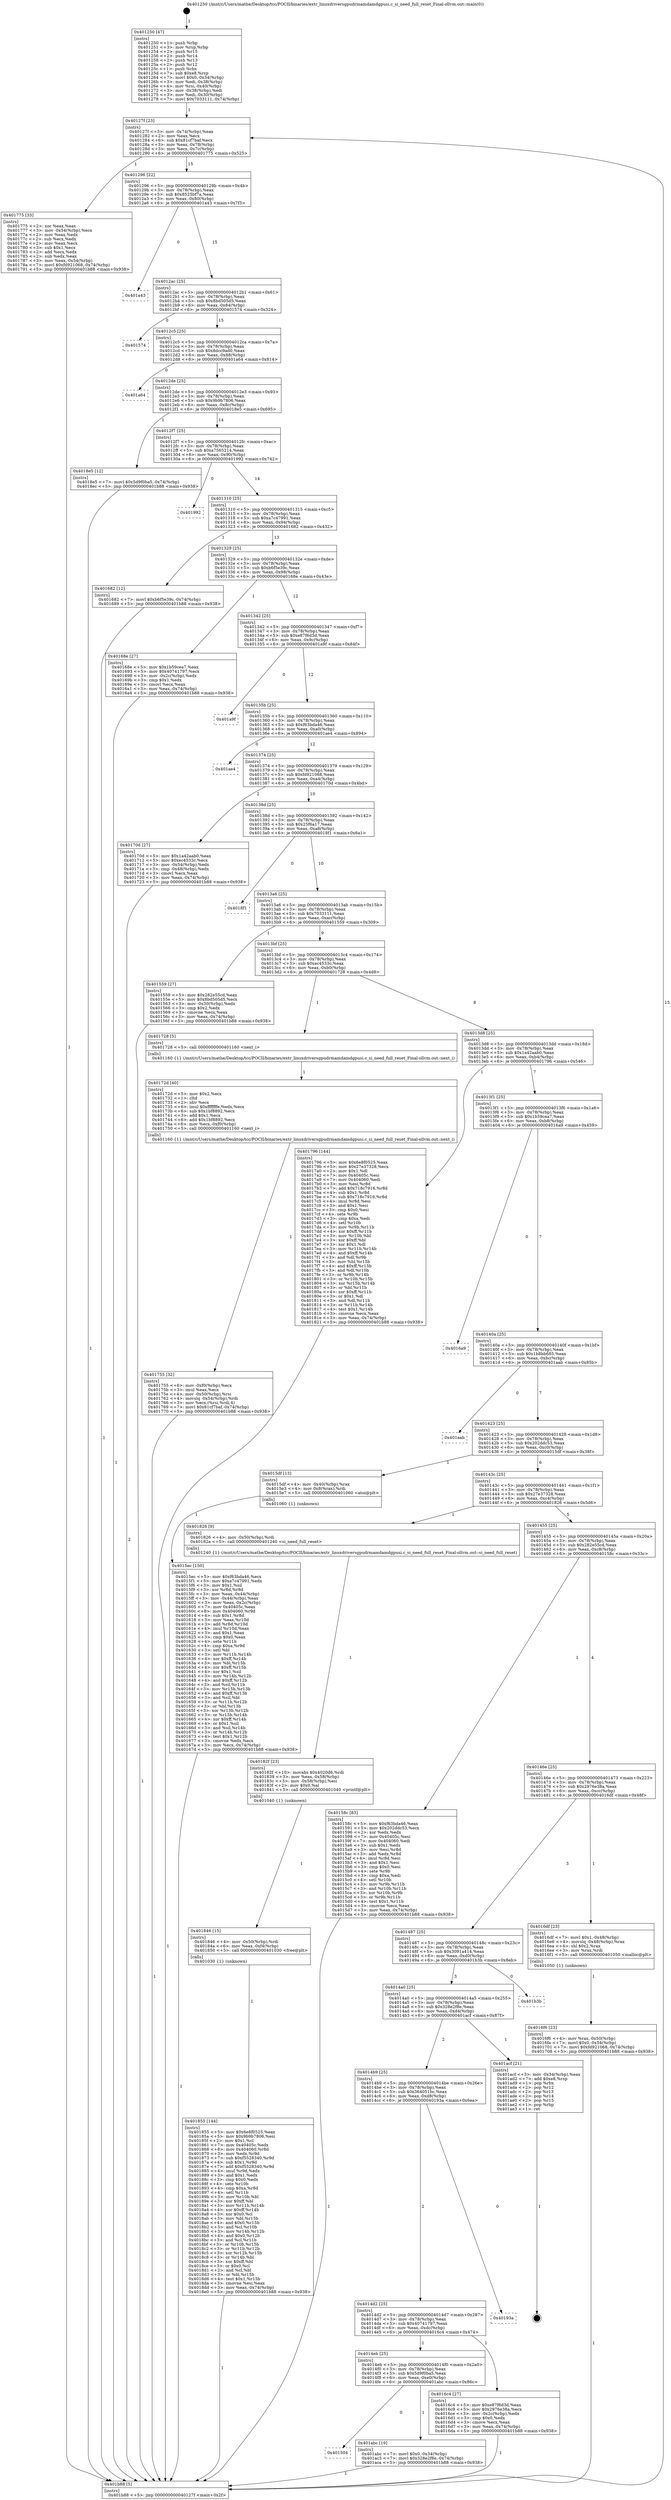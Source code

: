 digraph "0x401250" {
  label = "0x401250 (/mnt/c/Users/mathe/Desktop/tcc/POCII/binaries/extr_linuxdriversgpudrmamdamdgpusi.c_si_need_full_reset_Final-ollvm.out::main(0))"
  labelloc = "t"
  node[shape=record]

  Entry [label="",width=0.3,height=0.3,shape=circle,fillcolor=black,style=filled]
  "0x40127f" [label="{
     0x40127f [23]\l
     | [instrs]\l
     &nbsp;&nbsp;0x40127f \<+3\>: mov -0x74(%rbp),%eax\l
     &nbsp;&nbsp;0x401282 \<+2\>: mov %eax,%ecx\l
     &nbsp;&nbsp;0x401284 \<+6\>: sub $0x81cf7baf,%ecx\l
     &nbsp;&nbsp;0x40128a \<+3\>: mov %eax,-0x78(%rbp)\l
     &nbsp;&nbsp;0x40128d \<+3\>: mov %ecx,-0x7c(%rbp)\l
     &nbsp;&nbsp;0x401290 \<+6\>: je 0000000000401775 \<main+0x525\>\l
  }"]
  "0x401775" [label="{
     0x401775 [33]\l
     | [instrs]\l
     &nbsp;&nbsp;0x401775 \<+2\>: xor %eax,%eax\l
     &nbsp;&nbsp;0x401777 \<+3\>: mov -0x54(%rbp),%ecx\l
     &nbsp;&nbsp;0x40177a \<+2\>: mov %eax,%edx\l
     &nbsp;&nbsp;0x40177c \<+2\>: sub %ecx,%edx\l
     &nbsp;&nbsp;0x40177e \<+2\>: mov %eax,%ecx\l
     &nbsp;&nbsp;0x401780 \<+3\>: sub $0x1,%ecx\l
     &nbsp;&nbsp;0x401783 \<+2\>: add %ecx,%edx\l
     &nbsp;&nbsp;0x401785 \<+2\>: sub %edx,%eax\l
     &nbsp;&nbsp;0x401787 \<+3\>: mov %eax,-0x54(%rbp)\l
     &nbsp;&nbsp;0x40178a \<+7\>: movl $0xfd921068,-0x74(%rbp)\l
     &nbsp;&nbsp;0x401791 \<+5\>: jmp 0000000000401b88 \<main+0x938\>\l
  }"]
  "0x401296" [label="{
     0x401296 [22]\l
     | [instrs]\l
     &nbsp;&nbsp;0x401296 \<+5\>: jmp 000000000040129b \<main+0x4b\>\l
     &nbsp;&nbsp;0x40129b \<+3\>: mov -0x78(%rbp),%eax\l
     &nbsp;&nbsp;0x40129e \<+5\>: sub $0x8525bf7a,%eax\l
     &nbsp;&nbsp;0x4012a3 \<+3\>: mov %eax,-0x80(%rbp)\l
     &nbsp;&nbsp;0x4012a6 \<+6\>: je 0000000000401a43 \<main+0x7f3\>\l
  }"]
  Exit [label="",width=0.3,height=0.3,shape=circle,fillcolor=black,style=filled,peripheries=2]
  "0x401a43" [label="{
     0x401a43\l
  }", style=dashed]
  "0x4012ac" [label="{
     0x4012ac [25]\l
     | [instrs]\l
     &nbsp;&nbsp;0x4012ac \<+5\>: jmp 00000000004012b1 \<main+0x61\>\l
     &nbsp;&nbsp;0x4012b1 \<+3\>: mov -0x78(%rbp),%eax\l
     &nbsp;&nbsp;0x4012b4 \<+5\>: sub $0x8bd505d5,%eax\l
     &nbsp;&nbsp;0x4012b9 \<+6\>: mov %eax,-0x84(%rbp)\l
     &nbsp;&nbsp;0x4012bf \<+6\>: je 0000000000401574 \<main+0x324\>\l
  }"]
  "0x401504" [label="{
     0x401504\l
  }", style=dashed]
  "0x401574" [label="{
     0x401574\l
  }", style=dashed]
  "0x4012c5" [label="{
     0x4012c5 [25]\l
     | [instrs]\l
     &nbsp;&nbsp;0x4012c5 \<+5\>: jmp 00000000004012ca \<main+0x7a\>\l
     &nbsp;&nbsp;0x4012ca \<+3\>: mov -0x78(%rbp),%eax\l
     &nbsp;&nbsp;0x4012cd \<+5\>: sub $0x8dcc9ad0,%eax\l
     &nbsp;&nbsp;0x4012d2 \<+6\>: mov %eax,-0x88(%rbp)\l
     &nbsp;&nbsp;0x4012d8 \<+6\>: je 0000000000401a64 \<main+0x814\>\l
  }"]
  "0x401abc" [label="{
     0x401abc [19]\l
     | [instrs]\l
     &nbsp;&nbsp;0x401abc \<+7\>: movl $0x0,-0x34(%rbp)\l
     &nbsp;&nbsp;0x401ac3 \<+7\>: movl $0x328e2f8e,-0x74(%rbp)\l
     &nbsp;&nbsp;0x401aca \<+5\>: jmp 0000000000401b88 \<main+0x938\>\l
  }"]
  "0x401a64" [label="{
     0x401a64\l
  }", style=dashed]
  "0x4012de" [label="{
     0x4012de [25]\l
     | [instrs]\l
     &nbsp;&nbsp;0x4012de \<+5\>: jmp 00000000004012e3 \<main+0x93\>\l
     &nbsp;&nbsp;0x4012e3 \<+3\>: mov -0x78(%rbp),%eax\l
     &nbsp;&nbsp;0x4012e6 \<+5\>: sub $0x9b9b7806,%eax\l
     &nbsp;&nbsp;0x4012eb \<+6\>: mov %eax,-0x8c(%rbp)\l
     &nbsp;&nbsp;0x4012f1 \<+6\>: je 00000000004018e5 \<main+0x695\>\l
  }"]
  "0x401855" [label="{
     0x401855 [144]\l
     | [instrs]\l
     &nbsp;&nbsp;0x401855 \<+5\>: mov $0x6e8f0525,%eax\l
     &nbsp;&nbsp;0x40185a \<+5\>: mov $0x9b9b7806,%esi\l
     &nbsp;&nbsp;0x40185f \<+2\>: mov $0x1,%cl\l
     &nbsp;&nbsp;0x401861 \<+7\>: mov 0x40405c,%edx\l
     &nbsp;&nbsp;0x401868 \<+8\>: mov 0x404060,%r8d\l
     &nbsp;&nbsp;0x401870 \<+3\>: mov %edx,%r9d\l
     &nbsp;&nbsp;0x401873 \<+7\>: sub $0xf5528340,%r9d\l
     &nbsp;&nbsp;0x40187a \<+4\>: sub $0x1,%r9d\l
     &nbsp;&nbsp;0x40187e \<+7\>: add $0xf5528340,%r9d\l
     &nbsp;&nbsp;0x401885 \<+4\>: imul %r9d,%edx\l
     &nbsp;&nbsp;0x401889 \<+3\>: and $0x1,%edx\l
     &nbsp;&nbsp;0x40188c \<+3\>: cmp $0x0,%edx\l
     &nbsp;&nbsp;0x40188f \<+4\>: sete %r10b\l
     &nbsp;&nbsp;0x401893 \<+4\>: cmp $0xa,%r8d\l
     &nbsp;&nbsp;0x401897 \<+4\>: setl %r11b\l
     &nbsp;&nbsp;0x40189b \<+3\>: mov %r10b,%bl\l
     &nbsp;&nbsp;0x40189e \<+3\>: xor $0xff,%bl\l
     &nbsp;&nbsp;0x4018a1 \<+3\>: mov %r11b,%r14b\l
     &nbsp;&nbsp;0x4018a4 \<+4\>: xor $0xff,%r14b\l
     &nbsp;&nbsp;0x4018a8 \<+3\>: xor $0x0,%cl\l
     &nbsp;&nbsp;0x4018ab \<+3\>: mov %bl,%r15b\l
     &nbsp;&nbsp;0x4018ae \<+4\>: and $0x0,%r15b\l
     &nbsp;&nbsp;0x4018b2 \<+3\>: and %cl,%r10b\l
     &nbsp;&nbsp;0x4018b5 \<+3\>: mov %r14b,%r12b\l
     &nbsp;&nbsp;0x4018b8 \<+4\>: and $0x0,%r12b\l
     &nbsp;&nbsp;0x4018bc \<+3\>: and %cl,%r11b\l
     &nbsp;&nbsp;0x4018bf \<+3\>: or %r10b,%r15b\l
     &nbsp;&nbsp;0x4018c2 \<+3\>: or %r11b,%r12b\l
     &nbsp;&nbsp;0x4018c5 \<+3\>: xor %r12b,%r15b\l
     &nbsp;&nbsp;0x4018c8 \<+3\>: or %r14b,%bl\l
     &nbsp;&nbsp;0x4018cb \<+3\>: xor $0xff,%bl\l
     &nbsp;&nbsp;0x4018ce \<+3\>: or $0x0,%cl\l
     &nbsp;&nbsp;0x4018d1 \<+2\>: and %cl,%bl\l
     &nbsp;&nbsp;0x4018d3 \<+3\>: or %bl,%r15b\l
     &nbsp;&nbsp;0x4018d6 \<+4\>: test $0x1,%r15b\l
     &nbsp;&nbsp;0x4018da \<+3\>: cmovne %esi,%eax\l
     &nbsp;&nbsp;0x4018dd \<+3\>: mov %eax,-0x74(%rbp)\l
     &nbsp;&nbsp;0x4018e0 \<+5\>: jmp 0000000000401b88 \<main+0x938\>\l
  }"]
  "0x4018e5" [label="{
     0x4018e5 [12]\l
     | [instrs]\l
     &nbsp;&nbsp;0x4018e5 \<+7\>: movl $0x5d9f0ba5,-0x74(%rbp)\l
     &nbsp;&nbsp;0x4018ec \<+5\>: jmp 0000000000401b88 \<main+0x938\>\l
  }"]
  "0x4012f7" [label="{
     0x4012f7 [25]\l
     | [instrs]\l
     &nbsp;&nbsp;0x4012f7 \<+5\>: jmp 00000000004012fc \<main+0xac\>\l
     &nbsp;&nbsp;0x4012fc \<+3\>: mov -0x78(%rbp),%eax\l
     &nbsp;&nbsp;0x4012ff \<+5\>: sub $0xa7565214,%eax\l
     &nbsp;&nbsp;0x401304 \<+6\>: mov %eax,-0x90(%rbp)\l
     &nbsp;&nbsp;0x40130a \<+6\>: je 0000000000401992 \<main+0x742\>\l
  }"]
  "0x401846" [label="{
     0x401846 [15]\l
     | [instrs]\l
     &nbsp;&nbsp;0x401846 \<+4\>: mov -0x50(%rbp),%rdi\l
     &nbsp;&nbsp;0x40184a \<+6\>: mov %eax,-0xf4(%rbp)\l
     &nbsp;&nbsp;0x401850 \<+5\>: call 0000000000401030 \<free@plt\>\l
     | [calls]\l
     &nbsp;&nbsp;0x401030 \{1\} (unknown)\l
  }"]
  "0x401992" [label="{
     0x401992\l
  }", style=dashed]
  "0x401310" [label="{
     0x401310 [25]\l
     | [instrs]\l
     &nbsp;&nbsp;0x401310 \<+5\>: jmp 0000000000401315 \<main+0xc5\>\l
     &nbsp;&nbsp;0x401315 \<+3\>: mov -0x78(%rbp),%eax\l
     &nbsp;&nbsp;0x401318 \<+5\>: sub $0xa7c47991,%eax\l
     &nbsp;&nbsp;0x40131d \<+6\>: mov %eax,-0x94(%rbp)\l
     &nbsp;&nbsp;0x401323 \<+6\>: je 0000000000401682 \<main+0x432\>\l
  }"]
  "0x40182f" [label="{
     0x40182f [23]\l
     | [instrs]\l
     &nbsp;&nbsp;0x40182f \<+10\>: movabs $0x4020d6,%rdi\l
     &nbsp;&nbsp;0x401839 \<+3\>: mov %eax,-0x58(%rbp)\l
     &nbsp;&nbsp;0x40183c \<+3\>: mov -0x58(%rbp),%esi\l
     &nbsp;&nbsp;0x40183f \<+2\>: mov $0x0,%al\l
     &nbsp;&nbsp;0x401841 \<+5\>: call 0000000000401040 \<printf@plt\>\l
     | [calls]\l
     &nbsp;&nbsp;0x401040 \{1\} (unknown)\l
  }"]
  "0x401682" [label="{
     0x401682 [12]\l
     | [instrs]\l
     &nbsp;&nbsp;0x401682 \<+7\>: movl $0xb6f5e39c,-0x74(%rbp)\l
     &nbsp;&nbsp;0x401689 \<+5\>: jmp 0000000000401b88 \<main+0x938\>\l
  }"]
  "0x401329" [label="{
     0x401329 [25]\l
     | [instrs]\l
     &nbsp;&nbsp;0x401329 \<+5\>: jmp 000000000040132e \<main+0xde\>\l
     &nbsp;&nbsp;0x40132e \<+3\>: mov -0x78(%rbp),%eax\l
     &nbsp;&nbsp;0x401331 \<+5\>: sub $0xb6f5e39c,%eax\l
     &nbsp;&nbsp;0x401336 \<+6\>: mov %eax,-0x98(%rbp)\l
     &nbsp;&nbsp;0x40133c \<+6\>: je 000000000040168e \<main+0x43e\>\l
  }"]
  "0x401755" [label="{
     0x401755 [32]\l
     | [instrs]\l
     &nbsp;&nbsp;0x401755 \<+6\>: mov -0xf0(%rbp),%ecx\l
     &nbsp;&nbsp;0x40175b \<+3\>: imul %eax,%ecx\l
     &nbsp;&nbsp;0x40175e \<+4\>: mov -0x50(%rbp),%rsi\l
     &nbsp;&nbsp;0x401762 \<+4\>: movslq -0x54(%rbp),%rdi\l
     &nbsp;&nbsp;0x401766 \<+3\>: mov %ecx,(%rsi,%rdi,4)\l
     &nbsp;&nbsp;0x401769 \<+7\>: movl $0x81cf7baf,-0x74(%rbp)\l
     &nbsp;&nbsp;0x401770 \<+5\>: jmp 0000000000401b88 \<main+0x938\>\l
  }"]
  "0x40168e" [label="{
     0x40168e [27]\l
     | [instrs]\l
     &nbsp;&nbsp;0x40168e \<+5\>: mov $0x1b59cea7,%eax\l
     &nbsp;&nbsp;0x401693 \<+5\>: mov $0x40741797,%ecx\l
     &nbsp;&nbsp;0x401698 \<+3\>: mov -0x2c(%rbp),%edx\l
     &nbsp;&nbsp;0x40169b \<+3\>: cmp $0x1,%edx\l
     &nbsp;&nbsp;0x40169e \<+3\>: cmovl %ecx,%eax\l
     &nbsp;&nbsp;0x4016a1 \<+3\>: mov %eax,-0x74(%rbp)\l
     &nbsp;&nbsp;0x4016a4 \<+5\>: jmp 0000000000401b88 \<main+0x938\>\l
  }"]
  "0x401342" [label="{
     0x401342 [25]\l
     | [instrs]\l
     &nbsp;&nbsp;0x401342 \<+5\>: jmp 0000000000401347 \<main+0xf7\>\l
     &nbsp;&nbsp;0x401347 \<+3\>: mov -0x78(%rbp),%eax\l
     &nbsp;&nbsp;0x40134a \<+5\>: sub $0xe87f6d3d,%eax\l
     &nbsp;&nbsp;0x40134f \<+6\>: mov %eax,-0x9c(%rbp)\l
     &nbsp;&nbsp;0x401355 \<+6\>: je 0000000000401a9f \<main+0x84f\>\l
  }"]
  "0x40172d" [label="{
     0x40172d [40]\l
     | [instrs]\l
     &nbsp;&nbsp;0x40172d \<+5\>: mov $0x2,%ecx\l
     &nbsp;&nbsp;0x401732 \<+1\>: cltd\l
     &nbsp;&nbsp;0x401733 \<+2\>: idiv %ecx\l
     &nbsp;&nbsp;0x401735 \<+6\>: imul $0xfffffffe,%edx,%ecx\l
     &nbsp;&nbsp;0x40173b \<+6\>: sub $0x1bf8892,%ecx\l
     &nbsp;&nbsp;0x401741 \<+3\>: add $0x1,%ecx\l
     &nbsp;&nbsp;0x401744 \<+6\>: add $0x1bf8892,%ecx\l
     &nbsp;&nbsp;0x40174a \<+6\>: mov %ecx,-0xf0(%rbp)\l
     &nbsp;&nbsp;0x401750 \<+5\>: call 0000000000401160 \<next_i\>\l
     | [calls]\l
     &nbsp;&nbsp;0x401160 \{1\} (/mnt/c/Users/mathe/Desktop/tcc/POCII/binaries/extr_linuxdriversgpudrmamdamdgpusi.c_si_need_full_reset_Final-ollvm.out::next_i)\l
  }"]
  "0x401a9f" [label="{
     0x401a9f\l
  }", style=dashed]
  "0x40135b" [label="{
     0x40135b [25]\l
     | [instrs]\l
     &nbsp;&nbsp;0x40135b \<+5\>: jmp 0000000000401360 \<main+0x110\>\l
     &nbsp;&nbsp;0x401360 \<+3\>: mov -0x78(%rbp),%eax\l
     &nbsp;&nbsp;0x401363 \<+5\>: sub $0xf63bda46,%eax\l
     &nbsp;&nbsp;0x401368 \<+6\>: mov %eax,-0xa0(%rbp)\l
     &nbsp;&nbsp;0x40136e \<+6\>: je 0000000000401ae4 \<main+0x894\>\l
  }"]
  "0x4016f6" [label="{
     0x4016f6 [23]\l
     | [instrs]\l
     &nbsp;&nbsp;0x4016f6 \<+4\>: mov %rax,-0x50(%rbp)\l
     &nbsp;&nbsp;0x4016fa \<+7\>: movl $0x0,-0x54(%rbp)\l
     &nbsp;&nbsp;0x401701 \<+7\>: movl $0xfd921068,-0x74(%rbp)\l
     &nbsp;&nbsp;0x401708 \<+5\>: jmp 0000000000401b88 \<main+0x938\>\l
  }"]
  "0x401ae4" [label="{
     0x401ae4\l
  }", style=dashed]
  "0x401374" [label="{
     0x401374 [25]\l
     | [instrs]\l
     &nbsp;&nbsp;0x401374 \<+5\>: jmp 0000000000401379 \<main+0x129\>\l
     &nbsp;&nbsp;0x401379 \<+3\>: mov -0x78(%rbp),%eax\l
     &nbsp;&nbsp;0x40137c \<+5\>: sub $0xfd921068,%eax\l
     &nbsp;&nbsp;0x401381 \<+6\>: mov %eax,-0xa4(%rbp)\l
     &nbsp;&nbsp;0x401387 \<+6\>: je 000000000040170d \<main+0x4bd\>\l
  }"]
  "0x4014eb" [label="{
     0x4014eb [25]\l
     | [instrs]\l
     &nbsp;&nbsp;0x4014eb \<+5\>: jmp 00000000004014f0 \<main+0x2a0\>\l
     &nbsp;&nbsp;0x4014f0 \<+3\>: mov -0x78(%rbp),%eax\l
     &nbsp;&nbsp;0x4014f3 \<+5\>: sub $0x5d9f0ba5,%eax\l
     &nbsp;&nbsp;0x4014f8 \<+6\>: mov %eax,-0xe0(%rbp)\l
     &nbsp;&nbsp;0x4014fe \<+6\>: je 0000000000401abc \<main+0x86c\>\l
  }"]
  "0x40170d" [label="{
     0x40170d [27]\l
     | [instrs]\l
     &nbsp;&nbsp;0x40170d \<+5\>: mov $0x1a42aab0,%eax\l
     &nbsp;&nbsp;0x401712 \<+5\>: mov $0xec4533c,%ecx\l
     &nbsp;&nbsp;0x401717 \<+3\>: mov -0x54(%rbp),%edx\l
     &nbsp;&nbsp;0x40171a \<+3\>: cmp -0x48(%rbp),%edx\l
     &nbsp;&nbsp;0x40171d \<+3\>: cmovl %ecx,%eax\l
     &nbsp;&nbsp;0x401720 \<+3\>: mov %eax,-0x74(%rbp)\l
     &nbsp;&nbsp;0x401723 \<+5\>: jmp 0000000000401b88 \<main+0x938\>\l
  }"]
  "0x40138d" [label="{
     0x40138d [25]\l
     | [instrs]\l
     &nbsp;&nbsp;0x40138d \<+5\>: jmp 0000000000401392 \<main+0x142\>\l
     &nbsp;&nbsp;0x401392 \<+3\>: mov -0x78(%rbp),%eax\l
     &nbsp;&nbsp;0x401395 \<+5\>: sub $0x25f6a17,%eax\l
     &nbsp;&nbsp;0x40139a \<+6\>: mov %eax,-0xa8(%rbp)\l
     &nbsp;&nbsp;0x4013a0 \<+6\>: je 00000000004018f1 \<main+0x6a1\>\l
  }"]
  "0x4016c4" [label="{
     0x4016c4 [27]\l
     | [instrs]\l
     &nbsp;&nbsp;0x4016c4 \<+5\>: mov $0xe87f6d3d,%eax\l
     &nbsp;&nbsp;0x4016c9 \<+5\>: mov $0x2976e38a,%ecx\l
     &nbsp;&nbsp;0x4016ce \<+3\>: mov -0x2c(%rbp),%edx\l
     &nbsp;&nbsp;0x4016d1 \<+3\>: cmp $0x0,%edx\l
     &nbsp;&nbsp;0x4016d4 \<+3\>: cmove %ecx,%eax\l
     &nbsp;&nbsp;0x4016d7 \<+3\>: mov %eax,-0x74(%rbp)\l
     &nbsp;&nbsp;0x4016da \<+5\>: jmp 0000000000401b88 \<main+0x938\>\l
  }"]
  "0x4018f1" [label="{
     0x4018f1\l
  }", style=dashed]
  "0x4013a6" [label="{
     0x4013a6 [25]\l
     | [instrs]\l
     &nbsp;&nbsp;0x4013a6 \<+5\>: jmp 00000000004013ab \<main+0x15b\>\l
     &nbsp;&nbsp;0x4013ab \<+3\>: mov -0x78(%rbp),%eax\l
     &nbsp;&nbsp;0x4013ae \<+5\>: sub $0x7033111,%eax\l
     &nbsp;&nbsp;0x4013b3 \<+6\>: mov %eax,-0xac(%rbp)\l
     &nbsp;&nbsp;0x4013b9 \<+6\>: je 0000000000401559 \<main+0x309\>\l
  }"]
  "0x4014d2" [label="{
     0x4014d2 [25]\l
     | [instrs]\l
     &nbsp;&nbsp;0x4014d2 \<+5\>: jmp 00000000004014d7 \<main+0x287\>\l
     &nbsp;&nbsp;0x4014d7 \<+3\>: mov -0x78(%rbp),%eax\l
     &nbsp;&nbsp;0x4014da \<+5\>: sub $0x40741797,%eax\l
     &nbsp;&nbsp;0x4014df \<+6\>: mov %eax,-0xdc(%rbp)\l
     &nbsp;&nbsp;0x4014e5 \<+6\>: je 00000000004016c4 \<main+0x474\>\l
  }"]
  "0x401559" [label="{
     0x401559 [27]\l
     | [instrs]\l
     &nbsp;&nbsp;0x401559 \<+5\>: mov $0x282e55cd,%eax\l
     &nbsp;&nbsp;0x40155e \<+5\>: mov $0x8bd505d5,%ecx\l
     &nbsp;&nbsp;0x401563 \<+3\>: mov -0x30(%rbp),%edx\l
     &nbsp;&nbsp;0x401566 \<+3\>: cmp $0x2,%edx\l
     &nbsp;&nbsp;0x401569 \<+3\>: cmovne %ecx,%eax\l
     &nbsp;&nbsp;0x40156c \<+3\>: mov %eax,-0x74(%rbp)\l
     &nbsp;&nbsp;0x40156f \<+5\>: jmp 0000000000401b88 \<main+0x938\>\l
  }"]
  "0x4013bf" [label="{
     0x4013bf [25]\l
     | [instrs]\l
     &nbsp;&nbsp;0x4013bf \<+5\>: jmp 00000000004013c4 \<main+0x174\>\l
     &nbsp;&nbsp;0x4013c4 \<+3\>: mov -0x78(%rbp),%eax\l
     &nbsp;&nbsp;0x4013c7 \<+5\>: sub $0xec4533c,%eax\l
     &nbsp;&nbsp;0x4013cc \<+6\>: mov %eax,-0xb0(%rbp)\l
     &nbsp;&nbsp;0x4013d2 \<+6\>: je 0000000000401728 \<main+0x4d8\>\l
  }"]
  "0x401b88" [label="{
     0x401b88 [5]\l
     | [instrs]\l
     &nbsp;&nbsp;0x401b88 \<+5\>: jmp 000000000040127f \<main+0x2f\>\l
  }"]
  "0x401250" [label="{
     0x401250 [47]\l
     | [instrs]\l
     &nbsp;&nbsp;0x401250 \<+1\>: push %rbp\l
     &nbsp;&nbsp;0x401251 \<+3\>: mov %rsp,%rbp\l
     &nbsp;&nbsp;0x401254 \<+2\>: push %r15\l
     &nbsp;&nbsp;0x401256 \<+2\>: push %r14\l
     &nbsp;&nbsp;0x401258 \<+2\>: push %r13\l
     &nbsp;&nbsp;0x40125a \<+2\>: push %r12\l
     &nbsp;&nbsp;0x40125c \<+1\>: push %rbx\l
     &nbsp;&nbsp;0x40125d \<+7\>: sub $0xe8,%rsp\l
     &nbsp;&nbsp;0x401264 \<+7\>: movl $0x0,-0x34(%rbp)\l
     &nbsp;&nbsp;0x40126b \<+3\>: mov %edi,-0x38(%rbp)\l
     &nbsp;&nbsp;0x40126e \<+4\>: mov %rsi,-0x40(%rbp)\l
     &nbsp;&nbsp;0x401272 \<+3\>: mov -0x38(%rbp),%edi\l
     &nbsp;&nbsp;0x401275 \<+3\>: mov %edi,-0x30(%rbp)\l
     &nbsp;&nbsp;0x401278 \<+7\>: movl $0x7033111,-0x74(%rbp)\l
  }"]
  "0x40193a" [label="{
     0x40193a\l
  }", style=dashed]
  "0x401728" [label="{
     0x401728 [5]\l
     | [instrs]\l
     &nbsp;&nbsp;0x401728 \<+5\>: call 0000000000401160 \<next_i\>\l
     | [calls]\l
     &nbsp;&nbsp;0x401160 \{1\} (/mnt/c/Users/mathe/Desktop/tcc/POCII/binaries/extr_linuxdriversgpudrmamdamdgpusi.c_si_need_full_reset_Final-ollvm.out::next_i)\l
  }"]
  "0x4013d8" [label="{
     0x4013d8 [25]\l
     | [instrs]\l
     &nbsp;&nbsp;0x4013d8 \<+5\>: jmp 00000000004013dd \<main+0x18d\>\l
     &nbsp;&nbsp;0x4013dd \<+3\>: mov -0x78(%rbp),%eax\l
     &nbsp;&nbsp;0x4013e0 \<+5\>: sub $0x1a42aab0,%eax\l
     &nbsp;&nbsp;0x4013e5 \<+6\>: mov %eax,-0xb4(%rbp)\l
     &nbsp;&nbsp;0x4013eb \<+6\>: je 0000000000401796 \<main+0x546\>\l
  }"]
  "0x4014b9" [label="{
     0x4014b9 [25]\l
     | [instrs]\l
     &nbsp;&nbsp;0x4014b9 \<+5\>: jmp 00000000004014be \<main+0x26e\>\l
     &nbsp;&nbsp;0x4014be \<+3\>: mov -0x78(%rbp),%eax\l
     &nbsp;&nbsp;0x4014c1 \<+5\>: sub $0x364051bc,%eax\l
     &nbsp;&nbsp;0x4014c6 \<+6\>: mov %eax,-0xd8(%rbp)\l
     &nbsp;&nbsp;0x4014cc \<+6\>: je 000000000040193a \<main+0x6ea\>\l
  }"]
  "0x401796" [label="{
     0x401796 [144]\l
     | [instrs]\l
     &nbsp;&nbsp;0x401796 \<+5\>: mov $0x6e8f0525,%eax\l
     &nbsp;&nbsp;0x40179b \<+5\>: mov $0x27e37328,%ecx\l
     &nbsp;&nbsp;0x4017a0 \<+2\>: mov $0x1,%dl\l
     &nbsp;&nbsp;0x4017a2 \<+7\>: mov 0x40405c,%esi\l
     &nbsp;&nbsp;0x4017a9 \<+7\>: mov 0x404060,%edi\l
     &nbsp;&nbsp;0x4017b0 \<+3\>: mov %esi,%r8d\l
     &nbsp;&nbsp;0x4017b3 \<+7\>: add $0x718c7916,%r8d\l
     &nbsp;&nbsp;0x4017ba \<+4\>: sub $0x1,%r8d\l
     &nbsp;&nbsp;0x4017be \<+7\>: sub $0x718c7916,%r8d\l
     &nbsp;&nbsp;0x4017c5 \<+4\>: imul %r8d,%esi\l
     &nbsp;&nbsp;0x4017c9 \<+3\>: and $0x1,%esi\l
     &nbsp;&nbsp;0x4017cc \<+3\>: cmp $0x0,%esi\l
     &nbsp;&nbsp;0x4017cf \<+4\>: sete %r9b\l
     &nbsp;&nbsp;0x4017d3 \<+3\>: cmp $0xa,%edi\l
     &nbsp;&nbsp;0x4017d6 \<+4\>: setl %r10b\l
     &nbsp;&nbsp;0x4017da \<+3\>: mov %r9b,%r11b\l
     &nbsp;&nbsp;0x4017dd \<+4\>: xor $0xff,%r11b\l
     &nbsp;&nbsp;0x4017e1 \<+3\>: mov %r10b,%bl\l
     &nbsp;&nbsp;0x4017e4 \<+3\>: xor $0xff,%bl\l
     &nbsp;&nbsp;0x4017e7 \<+3\>: xor $0x1,%dl\l
     &nbsp;&nbsp;0x4017ea \<+3\>: mov %r11b,%r14b\l
     &nbsp;&nbsp;0x4017ed \<+4\>: and $0xff,%r14b\l
     &nbsp;&nbsp;0x4017f1 \<+3\>: and %dl,%r9b\l
     &nbsp;&nbsp;0x4017f4 \<+3\>: mov %bl,%r15b\l
     &nbsp;&nbsp;0x4017f7 \<+4\>: and $0xff,%r15b\l
     &nbsp;&nbsp;0x4017fb \<+3\>: and %dl,%r10b\l
     &nbsp;&nbsp;0x4017fe \<+3\>: or %r9b,%r14b\l
     &nbsp;&nbsp;0x401801 \<+3\>: or %r10b,%r15b\l
     &nbsp;&nbsp;0x401804 \<+3\>: xor %r15b,%r14b\l
     &nbsp;&nbsp;0x401807 \<+3\>: or %bl,%r11b\l
     &nbsp;&nbsp;0x40180a \<+4\>: xor $0xff,%r11b\l
     &nbsp;&nbsp;0x40180e \<+3\>: or $0x1,%dl\l
     &nbsp;&nbsp;0x401811 \<+3\>: and %dl,%r11b\l
     &nbsp;&nbsp;0x401814 \<+3\>: or %r11b,%r14b\l
     &nbsp;&nbsp;0x401817 \<+4\>: test $0x1,%r14b\l
     &nbsp;&nbsp;0x40181b \<+3\>: cmovne %ecx,%eax\l
     &nbsp;&nbsp;0x40181e \<+3\>: mov %eax,-0x74(%rbp)\l
     &nbsp;&nbsp;0x401821 \<+5\>: jmp 0000000000401b88 \<main+0x938\>\l
  }"]
  "0x4013f1" [label="{
     0x4013f1 [25]\l
     | [instrs]\l
     &nbsp;&nbsp;0x4013f1 \<+5\>: jmp 00000000004013f6 \<main+0x1a6\>\l
     &nbsp;&nbsp;0x4013f6 \<+3\>: mov -0x78(%rbp),%eax\l
     &nbsp;&nbsp;0x4013f9 \<+5\>: sub $0x1b59cea7,%eax\l
     &nbsp;&nbsp;0x4013fe \<+6\>: mov %eax,-0xb8(%rbp)\l
     &nbsp;&nbsp;0x401404 \<+6\>: je 00000000004016a9 \<main+0x459\>\l
  }"]
  "0x401acf" [label="{
     0x401acf [21]\l
     | [instrs]\l
     &nbsp;&nbsp;0x401acf \<+3\>: mov -0x34(%rbp),%eax\l
     &nbsp;&nbsp;0x401ad2 \<+7\>: add $0xe8,%rsp\l
     &nbsp;&nbsp;0x401ad9 \<+1\>: pop %rbx\l
     &nbsp;&nbsp;0x401ada \<+2\>: pop %r12\l
     &nbsp;&nbsp;0x401adc \<+2\>: pop %r13\l
     &nbsp;&nbsp;0x401ade \<+2\>: pop %r14\l
     &nbsp;&nbsp;0x401ae0 \<+2\>: pop %r15\l
     &nbsp;&nbsp;0x401ae2 \<+1\>: pop %rbp\l
     &nbsp;&nbsp;0x401ae3 \<+1\>: ret\l
  }"]
  "0x4016a9" [label="{
     0x4016a9\l
  }", style=dashed]
  "0x40140a" [label="{
     0x40140a [25]\l
     | [instrs]\l
     &nbsp;&nbsp;0x40140a \<+5\>: jmp 000000000040140f \<main+0x1bf\>\l
     &nbsp;&nbsp;0x40140f \<+3\>: mov -0x78(%rbp),%eax\l
     &nbsp;&nbsp;0x401412 \<+5\>: sub $0x1b8bb685,%eax\l
     &nbsp;&nbsp;0x401417 \<+6\>: mov %eax,-0xbc(%rbp)\l
     &nbsp;&nbsp;0x40141d \<+6\>: je 0000000000401aab \<main+0x85b\>\l
  }"]
  "0x4014a0" [label="{
     0x4014a0 [25]\l
     | [instrs]\l
     &nbsp;&nbsp;0x4014a0 \<+5\>: jmp 00000000004014a5 \<main+0x255\>\l
     &nbsp;&nbsp;0x4014a5 \<+3\>: mov -0x78(%rbp),%eax\l
     &nbsp;&nbsp;0x4014a8 \<+5\>: sub $0x328e2f8e,%eax\l
     &nbsp;&nbsp;0x4014ad \<+6\>: mov %eax,-0xd4(%rbp)\l
     &nbsp;&nbsp;0x4014b3 \<+6\>: je 0000000000401acf \<main+0x87f\>\l
  }"]
  "0x401aab" [label="{
     0x401aab\l
  }", style=dashed]
  "0x401423" [label="{
     0x401423 [25]\l
     | [instrs]\l
     &nbsp;&nbsp;0x401423 \<+5\>: jmp 0000000000401428 \<main+0x1d8\>\l
     &nbsp;&nbsp;0x401428 \<+3\>: mov -0x78(%rbp),%eax\l
     &nbsp;&nbsp;0x40142b \<+5\>: sub $0x202ddc53,%eax\l
     &nbsp;&nbsp;0x401430 \<+6\>: mov %eax,-0xc0(%rbp)\l
     &nbsp;&nbsp;0x401436 \<+6\>: je 00000000004015df \<main+0x38f\>\l
  }"]
  "0x401b3b" [label="{
     0x401b3b\l
  }", style=dashed]
  "0x4015df" [label="{
     0x4015df [13]\l
     | [instrs]\l
     &nbsp;&nbsp;0x4015df \<+4\>: mov -0x40(%rbp),%rax\l
     &nbsp;&nbsp;0x4015e3 \<+4\>: mov 0x8(%rax),%rdi\l
     &nbsp;&nbsp;0x4015e7 \<+5\>: call 0000000000401060 \<atoi@plt\>\l
     | [calls]\l
     &nbsp;&nbsp;0x401060 \{1\} (unknown)\l
  }"]
  "0x40143c" [label="{
     0x40143c [25]\l
     | [instrs]\l
     &nbsp;&nbsp;0x40143c \<+5\>: jmp 0000000000401441 \<main+0x1f1\>\l
     &nbsp;&nbsp;0x401441 \<+3\>: mov -0x78(%rbp),%eax\l
     &nbsp;&nbsp;0x401444 \<+5\>: sub $0x27e37328,%eax\l
     &nbsp;&nbsp;0x401449 \<+6\>: mov %eax,-0xc4(%rbp)\l
     &nbsp;&nbsp;0x40144f \<+6\>: je 0000000000401826 \<main+0x5d6\>\l
  }"]
  "0x401487" [label="{
     0x401487 [25]\l
     | [instrs]\l
     &nbsp;&nbsp;0x401487 \<+5\>: jmp 000000000040148c \<main+0x23c\>\l
     &nbsp;&nbsp;0x40148c \<+3\>: mov -0x78(%rbp),%eax\l
     &nbsp;&nbsp;0x40148f \<+5\>: sub $0x3091a414,%eax\l
     &nbsp;&nbsp;0x401494 \<+6\>: mov %eax,-0xd0(%rbp)\l
     &nbsp;&nbsp;0x40149a \<+6\>: je 0000000000401b3b \<main+0x8eb\>\l
  }"]
  "0x401826" [label="{
     0x401826 [9]\l
     | [instrs]\l
     &nbsp;&nbsp;0x401826 \<+4\>: mov -0x50(%rbp),%rdi\l
     &nbsp;&nbsp;0x40182a \<+5\>: call 0000000000401240 \<si_need_full_reset\>\l
     | [calls]\l
     &nbsp;&nbsp;0x401240 \{1\} (/mnt/c/Users/mathe/Desktop/tcc/POCII/binaries/extr_linuxdriversgpudrmamdamdgpusi.c_si_need_full_reset_Final-ollvm.out::si_need_full_reset)\l
  }"]
  "0x401455" [label="{
     0x401455 [25]\l
     | [instrs]\l
     &nbsp;&nbsp;0x401455 \<+5\>: jmp 000000000040145a \<main+0x20a\>\l
     &nbsp;&nbsp;0x40145a \<+3\>: mov -0x78(%rbp),%eax\l
     &nbsp;&nbsp;0x40145d \<+5\>: sub $0x282e55cd,%eax\l
     &nbsp;&nbsp;0x401462 \<+6\>: mov %eax,-0xc8(%rbp)\l
     &nbsp;&nbsp;0x401468 \<+6\>: je 000000000040158c \<main+0x33c\>\l
  }"]
  "0x4016df" [label="{
     0x4016df [23]\l
     | [instrs]\l
     &nbsp;&nbsp;0x4016df \<+7\>: movl $0x1,-0x48(%rbp)\l
     &nbsp;&nbsp;0x4016e6 \<+4\>: movslq -0x48(%rbp),%rax\l
     &nbsp;&nbsp;0x4016ea \<+4\>: shl $0x2,%rax\l
     &nbsp;&nbsp;0x4016ee \<+3\>: mov %rax,%rdi\l
     &nbsp;&nbsp;0x4016f1 \<+5\>: call 0000000000401050 \<malloc@plt\>\l
     | [calls]\l
     &nbsp;&nbsp;0x401050 \{1\} (unknown)\l
  }"]
  "0x40158c" [label="{
     0x40158c [83]\l
     | [instrs]\l
     &nbsp;&nbsp;0x40158c \<+5\>: mov $0xf63bda46,%eax\l
     &nbsp;&nbsp;0x401591 \<+5\>: mov $0x202ddc53,%ecx\l
     &nbsp;&nbsp;0x401596 \<+2\>: xor %edx,%edx\l
     &nbsp;&nbsp;0x401598 \<+7\>: mov 0x40405c,%esi\l
     &nbsp;&nbsp;0x40159f \<+7\>: mov 0x404060,%edi\l
     &nbsp;&nbsp;0x4015a6 \<+3\>: sub $0x1,%edx\l
     &nbsp;&nbsp;0x4015a9 \<+3\>: mov %esi,%r8d\l
     &nbsp;&nbsp;0x4015ac \<+3\>: add %edx,%r8d\l
     &nbsp;&nbsp;0x4015af \<+4\>: imul %r8d,%esi\l
     &nbsp;&nbsp;0x4015b3 \<+3\>: and $0x1,%esi\l
     &nbsp;&nbsp;0x4015b6 \<+3\>: cmp $0x0,%esi\l
     &nbsp;&nbsp;0x4015b9 \<+4\>: sete %r9b\l
     &nbsp;&nbsp;0x4015bd \<+3\>: cmp $0xa,%edi\l
     &nbsp;&nbsp;0x4015c0 \<+4\>: setl %r10b\l
     &nbsp;&nbsp;0x4015c4 \<+3\>: mov %r9b,%r11b\l
     &nbsp;&nbsp;0x4015c7 \<+3\>: and %r10b,%r11b\l
     &nbsp;&nbsp;0x4015ca \<+3\>: xor %r10b,%r9b\l
     &nbsp;&nbsp;0x4015cd \<+3\>: or %r9b,%r11b\l
     &nbsp;&nbsp;0x4015d0 \<+4\>: test $0x1,%r11b\l
     &nbsp;&nbsp;0x4015d4 \<+3\>: cmovne %ecx,%eax\l
     &nbsp;&nbsp;0x4015d7 \<+3\>: mov %eax,-0x74(%rbp)\l
     &nbsp;&nbsp;0x4015da \<+5\>: jmp 0000000000401b88 \<main+0x938\>\l
  }"]
  "0x40146e" [label="{
     0x40146e [25]\l
     | [instrs]\l
     &nbsp;&nbsp;0x40146e \<+5\>: jmp 0000000000401473 \<main+0x223\>\l
     &nbsp;&nbsp;0x401473 \<+3\>: mov -0x78(%rbp),%eax\l
     &nbsp;&nbsp;0x401476 \<+5\>: sub $0x2976e38a,%eax\l
     &nbsp;&nbsp;0x40147b \<+6\>: mov %eax,-0xcc(%rbp)\l
     &nbsp;&nbsp;0x401481 \<+6\>: je 00000000004016df \<main+0x48f\>\l
  }"]
  "0x4015ec" [label="{
     0x4015ec [150]\l
     | [instrs]\l
     &nbsp;&nbsp;0x4015ec \<+5\>: mov $0xf63bda46,%ecx\l
     &nbsp;&nbsp;0x4015f1 \<+5\>: mov $0xa7c47991,%edx\l
     &nbsp;&nbsp;0x4015f6 \<+3\>: mov $0x1,%sil\l
     &nbsp;&nbsp;0x4015f9 \<+3\>: xor %r8d,%r8d\l
     &nbsp;&nbsp;0x4015fc \<+3\>: mov %eax,-0x44(%rbp)\l
     &nbsp;&nbsp;0x4015ff \<+3\>: mov -0x44(%rbp),%eax\l
     &nbsp;&nbsp;0x401602 \<+3\>: mov %eax,-0x2c(%rbp)\l
     &nbsp;&nbsp;0x401605 \<+7\>: mov 0x40405c,%eax\l
     &nbsp;&nbsp;0x40160c \<+8\>: mov 0x404060,%r9d\l
     &nbsp;&nbsp;0x401614 \<+4\>: sub $0x1,%r8d\l
     &nbsp;&nbsp;0x401618 \<+3\>: mov %eax,%r10d\l
     &nbsp;&nbsp;0x40161b \<+3\>: add %r8d,%r10d\l
     &nbsp;&nbsp;0x40161e \<+4\>: imul %r10d,%eax\l
     &nbsp;&nbsp;0x401622 \<+3\>: and $0x1,%eax\l
     &nbsp;&nbsp;0x401625 \<+3\>: cmp $0x0,%eax\l
     &nbsp;&nbsp;0x401628 \<+4\>: sete %r11b\l
     &nbsp;&nbsp;0x40162c \<+4\>: cmp $0xa,%r9d\l
     &nbsp;&nbsp;0x401630 \<+3\>: setl %bl\l
     &nbsp;&nbsp;0x401633 \<+3\>: mov %r11b,%r14b\l
     &nbsp;&nbsp;0x401636 \<+4\>: xor $0xff,%r14b\l
     &nbsp;&nbsp;0x40163a \<+3\>: mov %bl,%r15b\l
     &nbsp;&nbsp;0x40163d \<+4\>: xor $0xff,%r15b\l
     &nbsp;&nbsp;0x401641 \<+4\>: xor $0x1,%sil\l
     &nbsp;&nbsp;0x401645 \<+3\>: mov %r14b,%r12b\l
     &nbsp;&nbsp;0x401648 \<+4\>: and $0xff,%r12b\l
     &nbsp;&nbsp;0x40164c \<+3\>: and %sil,%r11b\l
     &nbsp;&nbsp;0x40164f \<+3\>: mov %r15b,%r13b\l
     &nbsp;&nbsp;0x401652 \<+4\>: and $0xff,%r13b\l
     &nbsp;&nbsp;0x401656 \<+3\>: and %sil,%bl\l
     &nbsp;&nbsp;0x401659 \<+3\>: or %r11b,%r12b\l
     &nbsp;&nbsp;0x40165c \<+3\>: or %bl,%r13b\l
     &nbsp;&nbsp;0x40165f \<+3\>: xor %r13b,%r12b\l
     &nbsp;&nbsp;0x401662 \<+3\>: or %r15b,%r14b\l
     &nbsp;&nbsp;0x401665 \<+4\>: xor $0xff,%r14b\l
     &nbsp;&nbsp;0x401669 \<+4\>: or $0x1,%sil\l
     &nbsp;&nbsp;0x40166d \<+3\>: and %sil,%r14b\l
     &nbsp;&nbsp;0x401670 \<+3\>: or %r14b,%r12b\l
     &nbsp;&nbsp;0x401673 \<+4\>: test $0x1,%r12b\l
     &nbsp;&nbsp;0x401677 \<+3\>: cmovne %edx,%ecx\l
     &nbsp;&nbsp;0x40167a \<+3\>: mov %ecx,-0x74(%rbp)\l
     &nbsp;&nbsp;0x40167d \<+5\>: jmp 0000000000401b88 \<main+0x938\>\l
  }"]
  Entry -> "0x401250" [label=" 1"]
  "0x40127f" -> "0x401775" [label=" 1"]
  "0x40127f" -> "0x401296" [label=" 15"]
  "0x401acf" -> Exit [label=" 1"]
  "0x401296" -> "0x401a43" [label=" 0"]
  "0x401296" -> "0x4012ac" [label=" 15"]
  "0x401abc" -> "0x401b88" [label=" 1"]
  "0x4012ac" -> "0x401574" [label=" 0"]
  "0x4012ac" -> "0x4012c5" [label=" 15"]
  "0x4014eb" -> "0x401504" [label=" 0"]
  "0x4012c5" -> "0x401a64" [label=" 0"]
  "0x4012c5" -> "0x4012de" [label=" 15"]
  "0x4014eb" -> "0x401abc" [label=" 1"]
  "0x4012de" -> "0x4018e5" [label=" 1"]
  "0x4012de" -> "0x4012f7" [label=" 14"]
  "0x4018e5" -> "0x401b88" [label=" 1"]
  "0x4012f7" -> "0x401992" [label=" 0"]
  "0x4012f7" -> "0x401310" [label=" 14"]
  "0x401855" -> "0x401b88" [label=" 1"]
  "0x401310" -> "0x401682" [label=" 1"]
  "0x401310" -> "0x401329" [label=" 13"]
  "0x401846" -> "0x401855" [label=" 1"]
  "0x401329" -> "0x40168e" [label=" 1"]
  "0x401329" -> "0x401342" [label=" 12"]
  "0x40182f" -> "0x401846" [label=" 1"]
  "0x401342" -> "0x401a9f" [label=" 0"]
  "0x401342" -> "0x40135b" [label=" 12"]
  "0x401826" -> "0x40182f" [label=" 1"]
  "0x40135b" -> "0x401ae4" [label=" 0"]
  "0x40135b" -> "0x401374" [label=" 12"]
  "0x401796" -> "0x401b88" [label=" 1"]
  "0x401374" -> "0x40170d" [label=" 2"]
  "0x401374" -> "0x40138d" [label=" 10"]
  "0x401775" -> "0x401b88" [label=" 1"]
  "0x40138d" -> "0x4018f1" [label=" 0"]
  "0x40138d" -> "0x4013a6" [label=" 10"]
  "0x401755" -> "0x401b88" [label=" 1"]
  "0x4013a6" -> "0x401559" [label=" 1"]
  "0x4013a6" -> "0x4013bf" [label=" 9"]
  "0x401559" -> "0x401b88" [label=" 1"]
  "0x401250" -> "0x40127f" [label=" 1"]
  "0x401b88" -> "0x40127f" [label=" 15"]
  "0x401728" -> "0x40172d" [label=" 1"]
  "0x4013bf" -> "0x401728" [label=" 1"]
  "0x4013bf" -> "0x4013d8" [label=" 8"]
  "0x40170d" -> "0x401b88" [label=" 2"]
  "0x4013d8" -> "0x401796" [label=" 1"]
  "0x4013d8" -> "0x4013f1" [label=" 7"]
  "0x4016df" -> "0x4016f6" [label=" 1"]
  "0x4013f1" -> "0x4016a9" [label=" 0"]
  "0x4013f1" -> "0x40140a" [label=" 7"]
  "0x4016c4" -> "0x401b88" [label=" 1"]
  "0x40140a" -> "0x401aab" [label=" 0"]
  "0x40140a" -> "0x401423" [label=" 7"]
  "0x4014d2" -> "0x4016c4" [label=" 1"]
  "0x401423" -> "0x4015df" [label=" 1"]
  "0x401423" -> "0x40143c" [label=" 6"]
  "0x40172d" -> "0x401755" [label=" 1"]
  "0x40143c" -> "0x401826" [label=" 1"]
  "0x40143c" -> "0x401455" [label=" 5"]
  "0x4014b9" -> "0x40193a" [label=" 0"]
  "0x401455" -> "0x40158c" [label=" 1"]
  "0x401455" -> "0x40146e" [label=" 4"]
  "0x40158c" -> "0x401b88" [label=" 1"]
  "0x4015df" -> "0x4015ec" [label=" 1"]
  "0x4015ec" -> "0x401b88" [label=" 1"]
  "0x401682" -> "0x401b88" [label=" 1"]
  "0x40168e" -> "0x401b88" [label=" 1"]
  "0x4016f6" -> "0x401b88" [label=" 1"]
  "0x40146e" -> "0x4016df" [label=" 1"]
  "0x40146e" -> "0x401487" [label=" 3"]
  "0x4014b9" -> "0x4014d2" [label=" 2"]
  "0x401487" -> "0x401b3b" [label=" 0"]
  "0x401487" -> "0x4014a0" [label=" 3"]
  "0x4014d2" -> "0x4014eb" [label=" 1"]
  "0x4014a0" -> "0x401acf" [label=" 1"]
  "0x4014a0" -> "0x4014b9" [label=" 2"]
}
